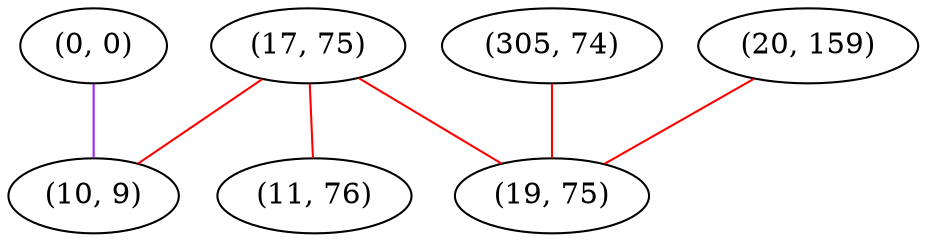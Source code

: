 graph "" {
"(0, 0)";
"(305, 74)";
"(20, 159)";
"(17, 75)";
"(11, 76)";
"(19, 75)";
"(10, 9)";
"(0, 0)" -- "(10, 9)"  [color=purple, key=0, weight=4];
"(305, 74)" -- "(19, 75)"  [color=red, key=0, weight=1];
"(20, 159)" -- "(19, 75)"  [color=red, key=0, weight=1];
"(17, 75)" -- "(11, 76)"  [color=red, key=0, weight=1];
"(17, 75)" -- "(19, 75)"  [color=red, key=0, weight=1];
"(17, 75)" -- "(10, 9)"  [color=red, key=0, weight=1];
}
